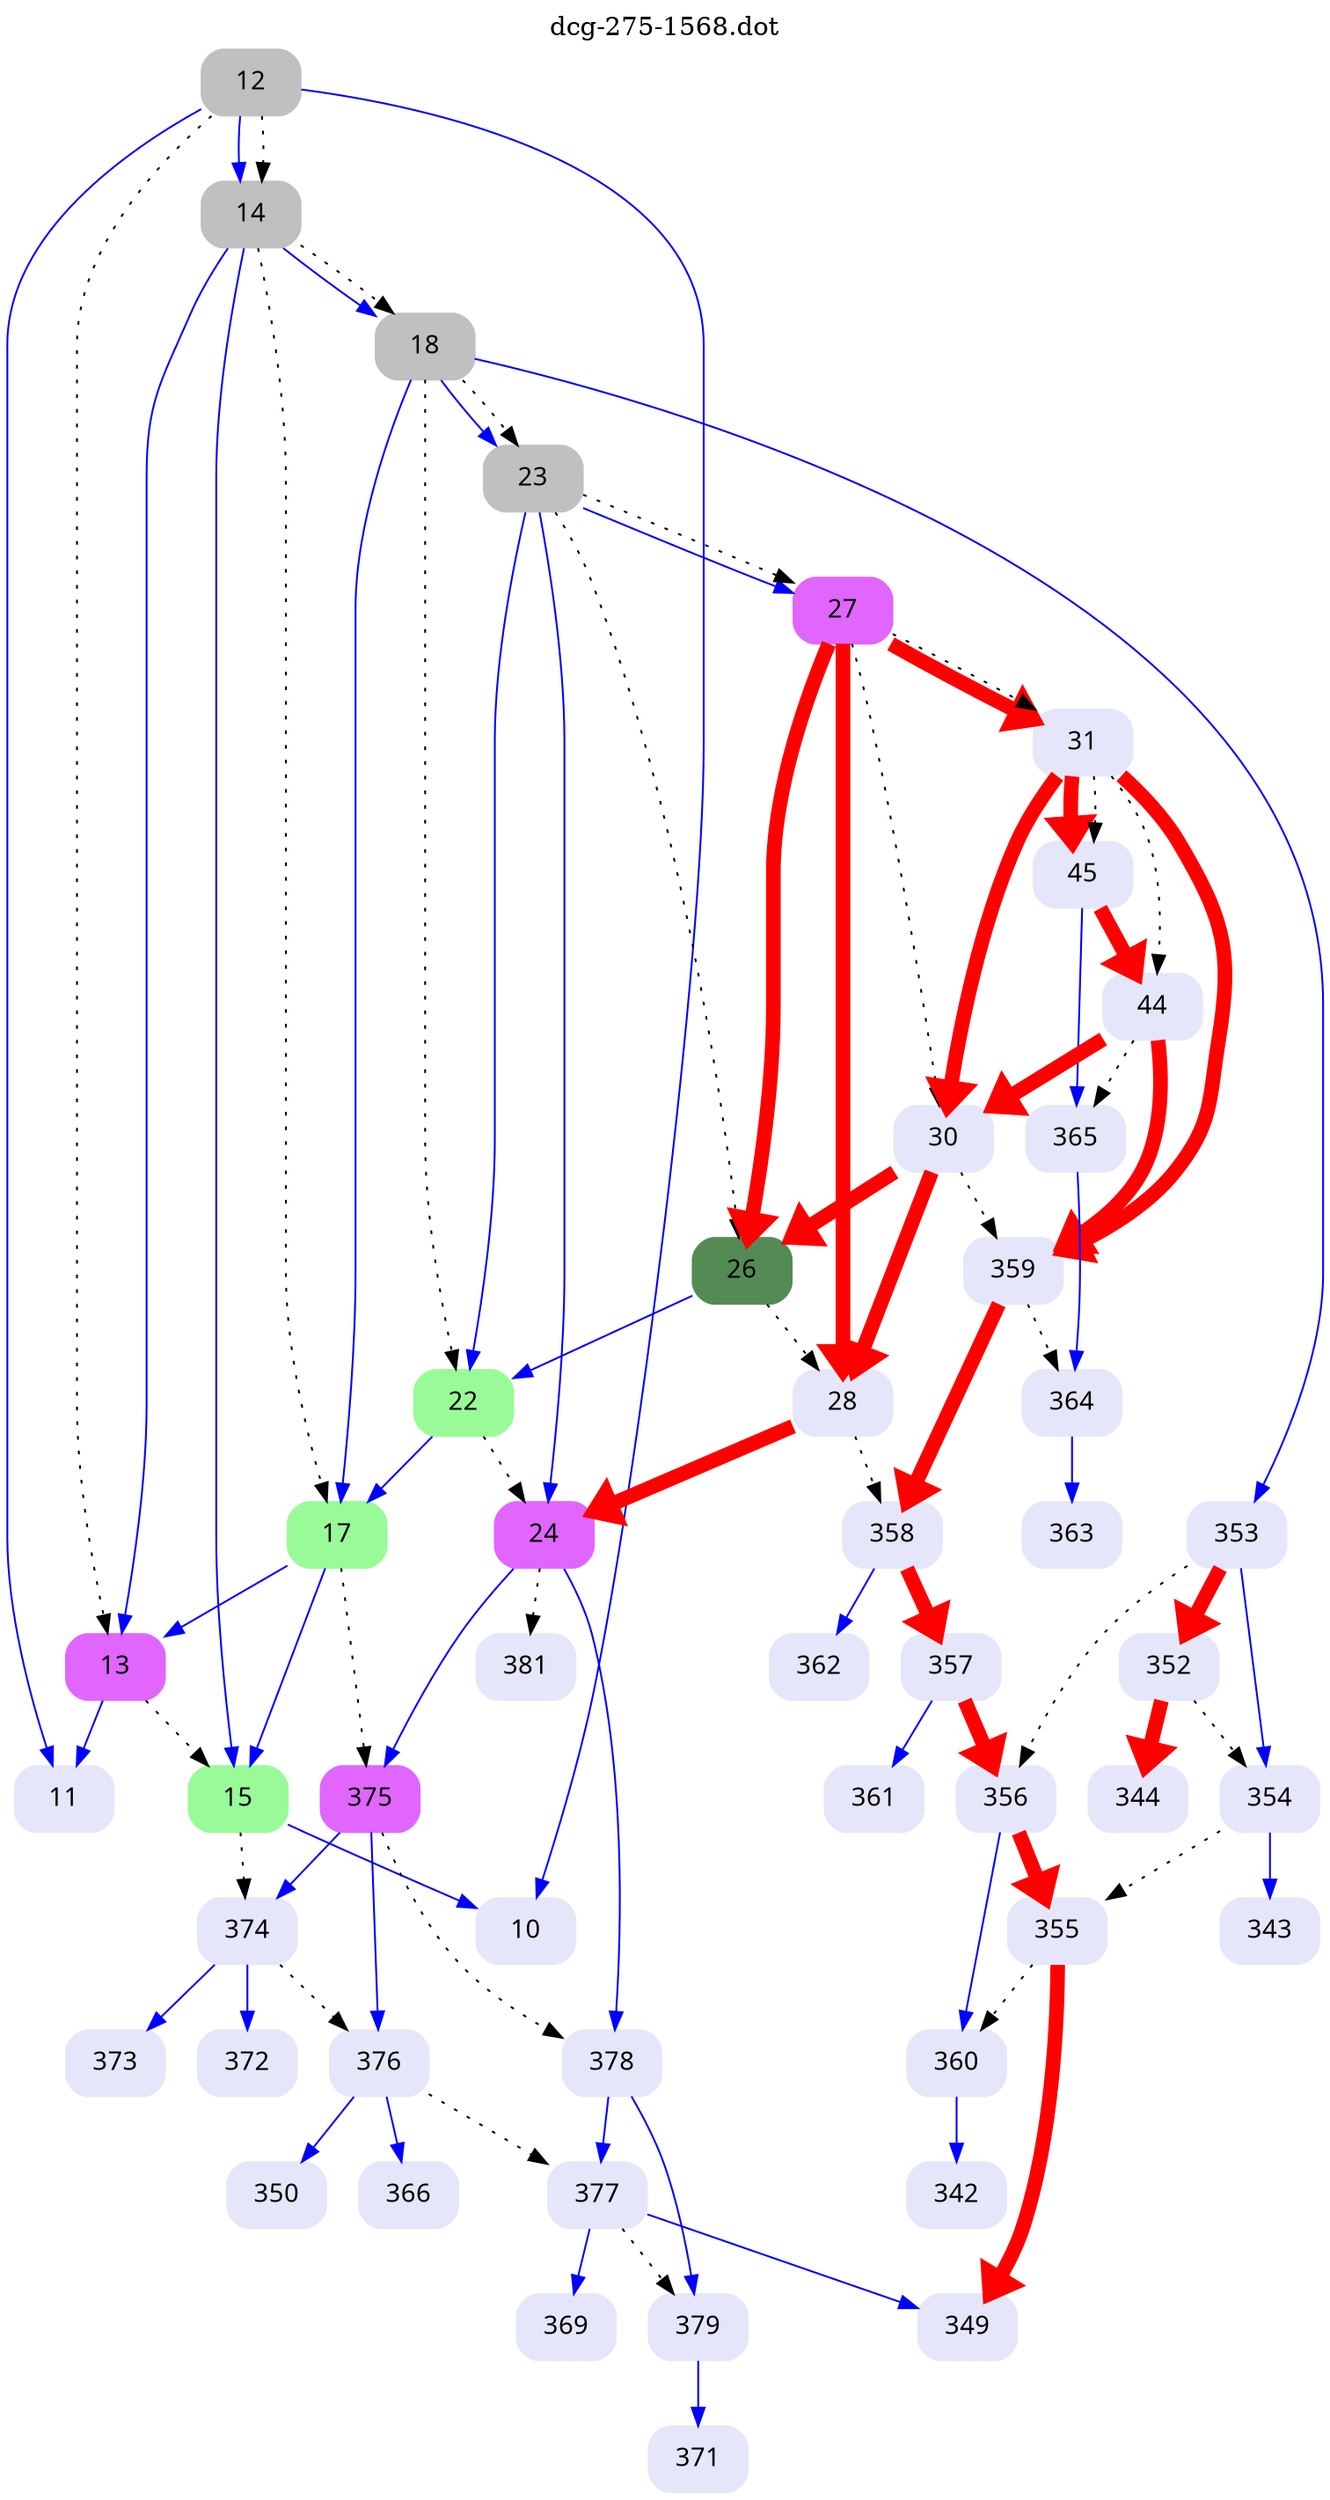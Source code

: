 digraph dcg_275 {
  labelloc="t";
  label="dcg-275-1568.dot";
  node [fontname="sans-serif"];
  node [shape=box style="rounded,filled"];
  n12 [label="12" color=grey];
  n12 -> n11 [color=blue penwidth=1];
  n12 -> n10 [color=blue penwidth=1];
  n12 -> n14 [color=blue penwidth=1];
  n12 -> n13 [style=dotted,label=""];
  n12 -> n14 [style=dotted,label=""];
  n14 [label="14" color=grey];
  n14 -> n13 [color=blue penwidth=1];
  n14 -> n15 [color=blue penwidth=1];
  n14 -> n18 [color=blue penwidth=1];
  n14 -> n17 [style=dotted,label=""];
  n14 -> n18 [style=dotted,label=""];
  n18 [label="18" color=grey];
  n18 -> n17 [color=blue penwidth=1];
  n18 -> n353 [color=blue penwidth=1];
  n18 -> n23 [color=blue penwidth=1];
  n18 -> n22 [style=dotted,label=""];
  n18 -> n23 [style=dotted,label=""];
  n23 [label="23" color=grey];
  n23 -> n22 [color=blue penwidth=1];
  n23 -> n24 [color=blue penwidth=1];
  n23 -> n27 [color=blue penwidth=1];
  n23 -> n26 [style=dotted,label=""];
  n23 -> n27 [style=dotted,label=""];
  n27 [label="27" color=mediumorchid1];
  n27 -> n26 [color=red penwidth=8];
  n27 -> n28 [color=red penwidth=8];
  n27 -> n31 [color=red penwidth=8];
  n27 -> n30 [style=dotted,label=""];
  n27 -> n31 [style=dotted,label=""];
  n31 [label="31" color=lavender];
  n31 -> n30 [color=red penwidth=8];
  n31 -> n359 [color=red penwidth=8];
  n31 -> n45 [color=red penwidth=8];
  n31 -> n44 [style=dotted,label=""];
  n31 -> n45 [style=dotted,label=""];
  n45 [label="45" color=lavender];
  n45 -> n44 [color=red penwidth=8];
  n45 -> n365 [color=blue penwidth=1];
  n365 [label="365" color=lavender];
  n365 -> n364 [color=blue penwidth=1];
  n364 [label="364" color=lavender];
  n364 -> n363 [color=blue penwidth=1];
  n363 [label="363" color=lavender];
  n44 [label="44" color=lavender];
  n44 -> n30 [color=red penwidth=8];
  n44 -> n359 [color=red penwidth=8];
  n44 -> n365 [style=dotted,label=""];
  n359 [label="359" color=lavender];
  n359 -> n358 [color=red penwidth=8];
  n359 -> n364 [style=dotted,label=""];
  n358 [label="358" color=lavender];
  n358 -> n357 [color=red penwidth=8];
  n358 -> n362 [color=blue penwidth=1];
  n362 [label="362" color=lavender];
  n357 [label="357" color=lavender];
  n357 -> n356 [color=red penwidth=8];
  n357 -> n361 [color=blue penwidth=1];
  n361 [label="361" color=lavender];
  n356 [label="356" color=lavender];
  n356 -> n355 [color=red penwidth=8];
  n356 -> n360 [color=blue penwidth=1];
  n360 [label="360" color=lavender];
  n360 -> n342 [color=blue penwidth=1];
  n342 [label="342" color=lavender];
  n355 [label="355" color=lavender];
  n355 -> n349 [color=red penwidth=8];
  n355 -> n360 [style=dotted,label=""];
  n349 [label="349" color=lavender];
  n30 [label="30" color=lavender];
  n30 -> n26 [color=red penwidth=8];
  n30 -> n28 [color=red penwidth=8];
  n30 -> n359 [style=dotted,label=""];
  n28 [label="28" color=lavender];
  n28 -> n24 [color=red penwidth=8];
  n28 -> n358 [style=dotted,label=""];
  n24 [label="24" color=mediumorchid1];
  n24 -> n375 [color=blue penwidth=1];
  n24 -> n378 [color=blue penwidth=1];
  n24 -> n381 [style=dotted,label=""];
  n378 [label="378" color=lavender];
  n378 -> n377 [color=blue penwidth=1];
  n378 -> n379 [color=blue penwidth=1];
  n379 [label="379" color=lavender];
  n379 -> n371 [color=blue penwidth=1];
  n371 [label="371" color=lavender];
  n377 [label="377" color=lavender];
  n377 -> n349 [color=blue penwidth=1];
  n377 -> n369 [color=blue penwidth=1];
  n377 -> n379 [style=dotted,label=""];
  n369 [label="369" color=lavender];
  n375 [label="375" color=mediumorchid1];
  n375 -> n374 [color=blue penwidth=1];
  n375 -> n376 [color=blue penwidth=1];
  n375 -> n378 [style=dotted,label=""];
  n376 [label="376" color=lavender];
  n376 -> n350 [color=blue penwidth=1];
  n376 -> n366 [color=blue penwidth=1];
  n376 -> n377 [style=dotted,label=""];
  n366 [label="366" color=lavender];
  n350 [label="350" color=lavender];
  n374 [label="374" color=lavender];
  n374 -> n373 [color=blue penwidth=1];
  n374 -> n372 [color=blue penwidth=1];
  n374 -> n376 [style=dotted,label=""];
  n372 [label="372" color=lavender];
  n373 [label="373" color=lavender];
  n381 [label="381" color=lavender];
  n26 [label="26" color=palegreen4];
  n26 -> n22 [color=blue penwidth=1];
  n26 -> n28 [style=dotted,label=""];
  n22 [label="22" color=palegreen];
  n22 -> n17 [color=blue penwidth=1];
  n22 -> n24 [style=dotted,label=""];
  n17 [label="17" color=palegreen];
  n17 -> n13 [color=blue penwidth=1];
  n17 -> n15 [color=blue penwidth=1];
  n17 -> n375 [style=dotted,label=""];
  n15 [label="15" color=palegreen];
  n15 -> n10 [color=blue penwidth=1];
  n15 -> n374 [style=dotted,label=""];
  n10 [label="10" color=lavender];
  n13 [label="13" color=mediumorchid1];
  n13 -> n11 [color=blue penwidth=1];
  n13 -> n15 [style=dotted,label=""];
  n11 [label="11" color=lavender];
  n353 [label="353" color=lavender];
  n353 -> n352 [color=red penwidth=8];
  n353 -> n354 [color=blue penwidth=1];
  n353 -> n356 [style=dotted,label=""];
  n354 [label="354" color=lavender];
  n354 -> n343 [color=blue penwidth=1];
  n354 -> n355 [style=dotted,label=""];
  n343 [label="343" color=lavender];
  n352 [label="352" color=lavender];
  n352 -> n344 [color=red penwidth=8];
  n352 -> n354 [style=dotted,label=""];
  n344 [label="344" color=lavender];
}
